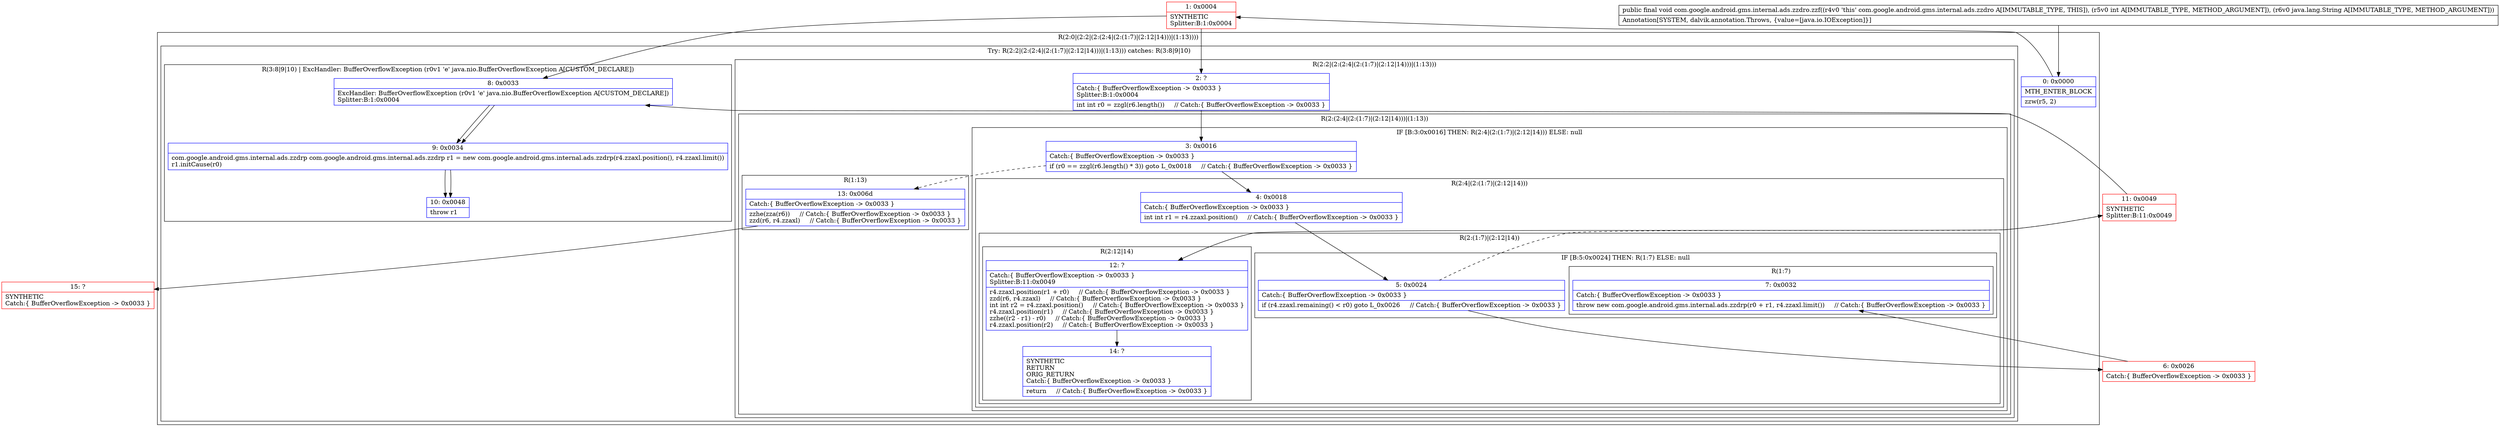 digraph "CFG forcom.google.android.gms.internal.ads.zzdro.zzf(ILjava\/lang\/String;)V" {
subgraph cluster_Region_1545830753 {
label = "R(2:0|(2:2|(2:(2:4|(2:(1:7)|(2:12|14)))|(1:13))))";
node [shape=record,color=blue];
Node_0 [shape=record,label="{0\:\ 0x0000|MTH_ENTER_BLOCK\l|zzw(r5, 2)\l}"];
subgraph cluster_TryCatchRegion_660684185 {
label = "Try: R(2:2|(2:(2:4|(2:(1:7)|(2:12|14)))|(1:13))) catches: R(3:8|9|10)";
node [shape=record,color=blue];
subgraph cluster_Region_338390822 {
label = "R(2:2|(2:(2:4|(2:(1:7)|(2:12|14)))|(1:13)))";
node [shape=record,color=blue];
Node_2 [shape=record,label="{2\:\ ?|Catch:\{ BufferOverflowException \-\> 0x0033 \}\lSplitter:B:1:0x0004\l|int int r0 = zzgl(r6.length())     \/\/ Catch:\{ BufferOverflowException \-\> 0x0033 \}\l}"];
subgraph cluster_Region_197385749 {
label = "R(2:(2:4|(2:(1:7)|(2:12|14)))|(1:13))";
node [shape=record,color=blue];
subgraph cluster_IfRegion_266386284 {
label = "IF [B:3:0x0016] THEN: R(2:4|(2:(1:7)|(2:12|14))) ELSE: null";
node [shape=record,color=blue];
Node_3 [shape=record,label="{3\:\ 0x0016|Catch:\{ BufferOverflowException \-\> 0x0033 \}\l|if (r0 == zzgl(r6.length() * 3)) goto L_0x0018     \/\/ Catch:\{ BufferOverflowException \-\> 0x0033 \}\l}"];
subgraph cluster_Region_1902173684 {
label = "R(2:4|(2:(1:7)|(2:12|14)))";
node [shape=record,color=blue];
Node_4 [shape=record,label="{4\:\ 0x0018|Catch:\{ BufferOverflowException \-\> 0x0033 \}\l|int int r1 = r4.zzaxl.position()     \/\/ Catch:\{ BufferOverflowException \-\> 0x0033 \}\l}"];
subgraph cluster_Region_396045582 {
label = "R(2:(1:7)|(2:12|14))";
node [shape=record,color=blue];
subgraph cluster_IfRegion_1077801232 {
label = "IF [B:5:0x0024] THEN: R(1:7) ELSE: null";
node [shape=record,color=blue];
Node_5 [shape=record,label="{5\:\ 0x0024|Catch:\{ BufferOverflowException \-\> 0x0033 \}\l|if (r4.zzaxl.remaining() \< r0) goto L_0x0026     \/\/ Catch:\{ BufferOverflowException \-\> 0x0033 \}\l}"];
subgraph cluster_Region_877406665 {
label = "R(1:7)";
node [shape=record,color=blue];
Node_7 [shape=record,label="{7\:\ 0x0032|Catch:\{ BufferOverflowException \-\> 0x0033 \}\l|throw new com.google.android.gms.internal.ads.zzdrp(r0 + r1, r4.zzaxl.limit())     \/\/ Catch:\{ BufferOverflowException \-\> 0x0033 \}\l}"];
}
}
subgraph cluster_Region_2077307449 {
label = "R(2:12|14)";
node [shape=record,color=blue];
Node_12 [shape=record,label="{12\:\ ?|Catch:\{ BufferOverflowException \-\> 0x0033 \}\lSplitter:B:11:0x0049\l|r4.zzaxl.position(r1 + r0)     \/\/ Catch:\{ BufferOverflowException \-\> 0x0033 \}\lzzd(r6, r4.zzaxl)     \/\/ Catch:\{ BufferOverflowException \-\> 0x0033 \}\lint int r2 = r4.zzaxl.position()     \/\/ Catch:\{ BufferOverflowException \-\> 0x0033 \}\lr4.zzaxl.position(r1)     \/\/ Catch:\{ BufferOverflowException \-\> 0x0033 \}\lzzhe((r2 \- r1) \- r0)     \/\/ Catch:\{ BufferOverflowException \-\> 0x0033 \}\lr4.zzaxl.position(r2)     \/\/ Catch:\{ BufferOverflowException \-\> 0x0033 \}\l}"];
Node_14 [shape=record,label="{14\:\ ?|SYNTHETIC\lRETURN\lORIG_RETURN\lCatch:\{ BufferOverflowException \-\> 0x0033 \}\l|return     \/\/ Catch:\{ BufferOverflowException \-\> 0x0033 \}\l}"];
}
}
}
}
subgraph cluster_Region_1467194901 {
label = "R(1:13)";
node [shape=record,color=blue];
Node_13 [shape=record,label="{13\:\ 0x006d|Catch:\{ BufferOverflowException \-\> 0x0033 \}\l|zzhe(zza(r6))     \/\/ Catch:\{ BufferOverflowException \-\> 0x0033 \}\lzzd(r6, r4.zzaxl)     \/\/ Catch:\{ BufferOverflowException \-\> 0x0033 \}\l}"];
}
}
}
subgraph cluster_Region_1021906315 {
label = "R(3:8|9|10) | ExcHandler: BufferOverflowException (r0v1 'e' java.nio.BufferOverflowException A[CUSTOM_DECLARE])\l";
node [shape=record,color=blue];
Node_8 [shape=record,label="{8\:\ 0x0033|ExcHandler: BufferOverflowException (r0v1 'e' java.nio.BufferOverflowException A[CUSTOM_DECLARE])\lSplitter:B:1:0x0004\l}"];
Node_9 [shape=record,label="{9\:\ 0x0034|com.google.android.gms.internal.ads.zzdrp com.google.android.gms.internal.ads.zzdrp r1 = new com.google.android.gms.internal.ads.zzdrp(r4.zzaxl.position(), r4.zzaxl.limit())\lr1.initCause(r0)\l}"];
Node_10 [shape=record,label="{10\:\ 0x0048|throw r1\l}"];
}
}
}
subgraph cluster_Region_1021906315 {
label = "R(3:8|9|10) | ExcHandler: BufferOverflowException (r0v1 'e' java.nio.BufferOverflowException A[CUSTOM_DECLARE])\l";
node [shape=record,color=blue];
Node_8 [shape=record,label="{8\:\ 0x0033|ExcHandler: BufferOverflowException (r0v1 'e' java.nio.BufferOverflowException A[CUSTOM_DECLARE])\lSplitter:B:1:0x0004\l}"];
Node_9 [shape=record,label="{9\:\ 0x0034|com.google.android.gms.internal.ads.zzdrp com.google.android.gms.internal.ads.zzdrp r1 = new com.google.android.gms.internal.ads.zzdrp(r4.zzaxl.position(), r4.zzaxl.limit())\lr1.initCause(r0)\l}"];
Node_10 [shape=record,label="{10\:\ 0x0048|throw r1\l}"];
}
Node_1 [shape=record,color=red,label="{1\:\ 0x0004|SYNTHETIC\lSplitter:B:1:0x0004\l}"];
Node_6 [shape=record,color=red,label="{6\:\ 0x0026|Catch:\{ BufferOverflowException \-\> 0x0033 \}\l}"];
Node_11 [shape=record,color=red,label="{11\:\ 0x0049|SYNTHETIC\lSplitter:B:11:0x0049\l}"];
Node_15 [shape=record,color=red,label="{15\:\ ?|SYNTHETIC\lCatch:\{ BufferOverflowException \-\> 0x0033 \}\l}"];
MethodNode[shape=record,label="{public final void com.google.android.gms.internal.ads.zzdro.zzf((r4v0 'this' com.google.android.gms.internal.ads.zzdro A[IMMUTABLE_TYPE, THIS]), (r5v0 int A[IMMUTABLE_TYPE, METHOD_ARGUMENT]), (r6v0 java.lang.String A[IMMUTABLE_TYPE, METHOD_ARGUMENT]))  | Annotation[SYSTEM, dalvik.annotation.Throws, \{value=[java.io.IOException]\}]\l}"];
MethodNode -> Node_0;
Node_0 -> Node_1;
Node_2 -> Node_3;
Node_3 -> Node_4;
Node_3 -> Node_13[style=dashed];
Node_4 -> Node_5;
Node_5 -> Node_6;
Node_5 -> Node_11[style=dashed];
Node_12 -> Node_14;
Node_13 -> Node_15;
Node_8 -> Node_9;
Node_9 -> Node_10;
Node_8 -> Node_9;
Node_9 -> Node_10;
Node_1 -> Node_2;
Node_1 -> Node_8;
Node_6 -> Node_7;
Node_11 -> Node_12;
Node_11 -> Node_8;
}

